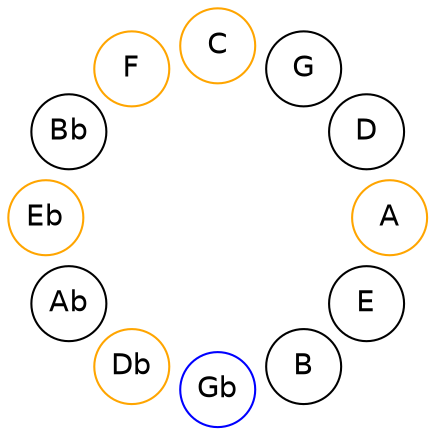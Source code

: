
graph {

layout = circo;
mindist = .1

node [shape = circle, fontname = Helvetica, margin = 0]
edge [style=invis]

subgraph 1 {
	E -- B -- Gb -- Db -- Ab -- Eb -- Bb -- F -- C -- G -- D -- A -- E
}

Gb [color=blue];
Db [color=orange];
Eb [color=orange];
F [color=orange];
C [color=orange];
A [color=orange];
}
